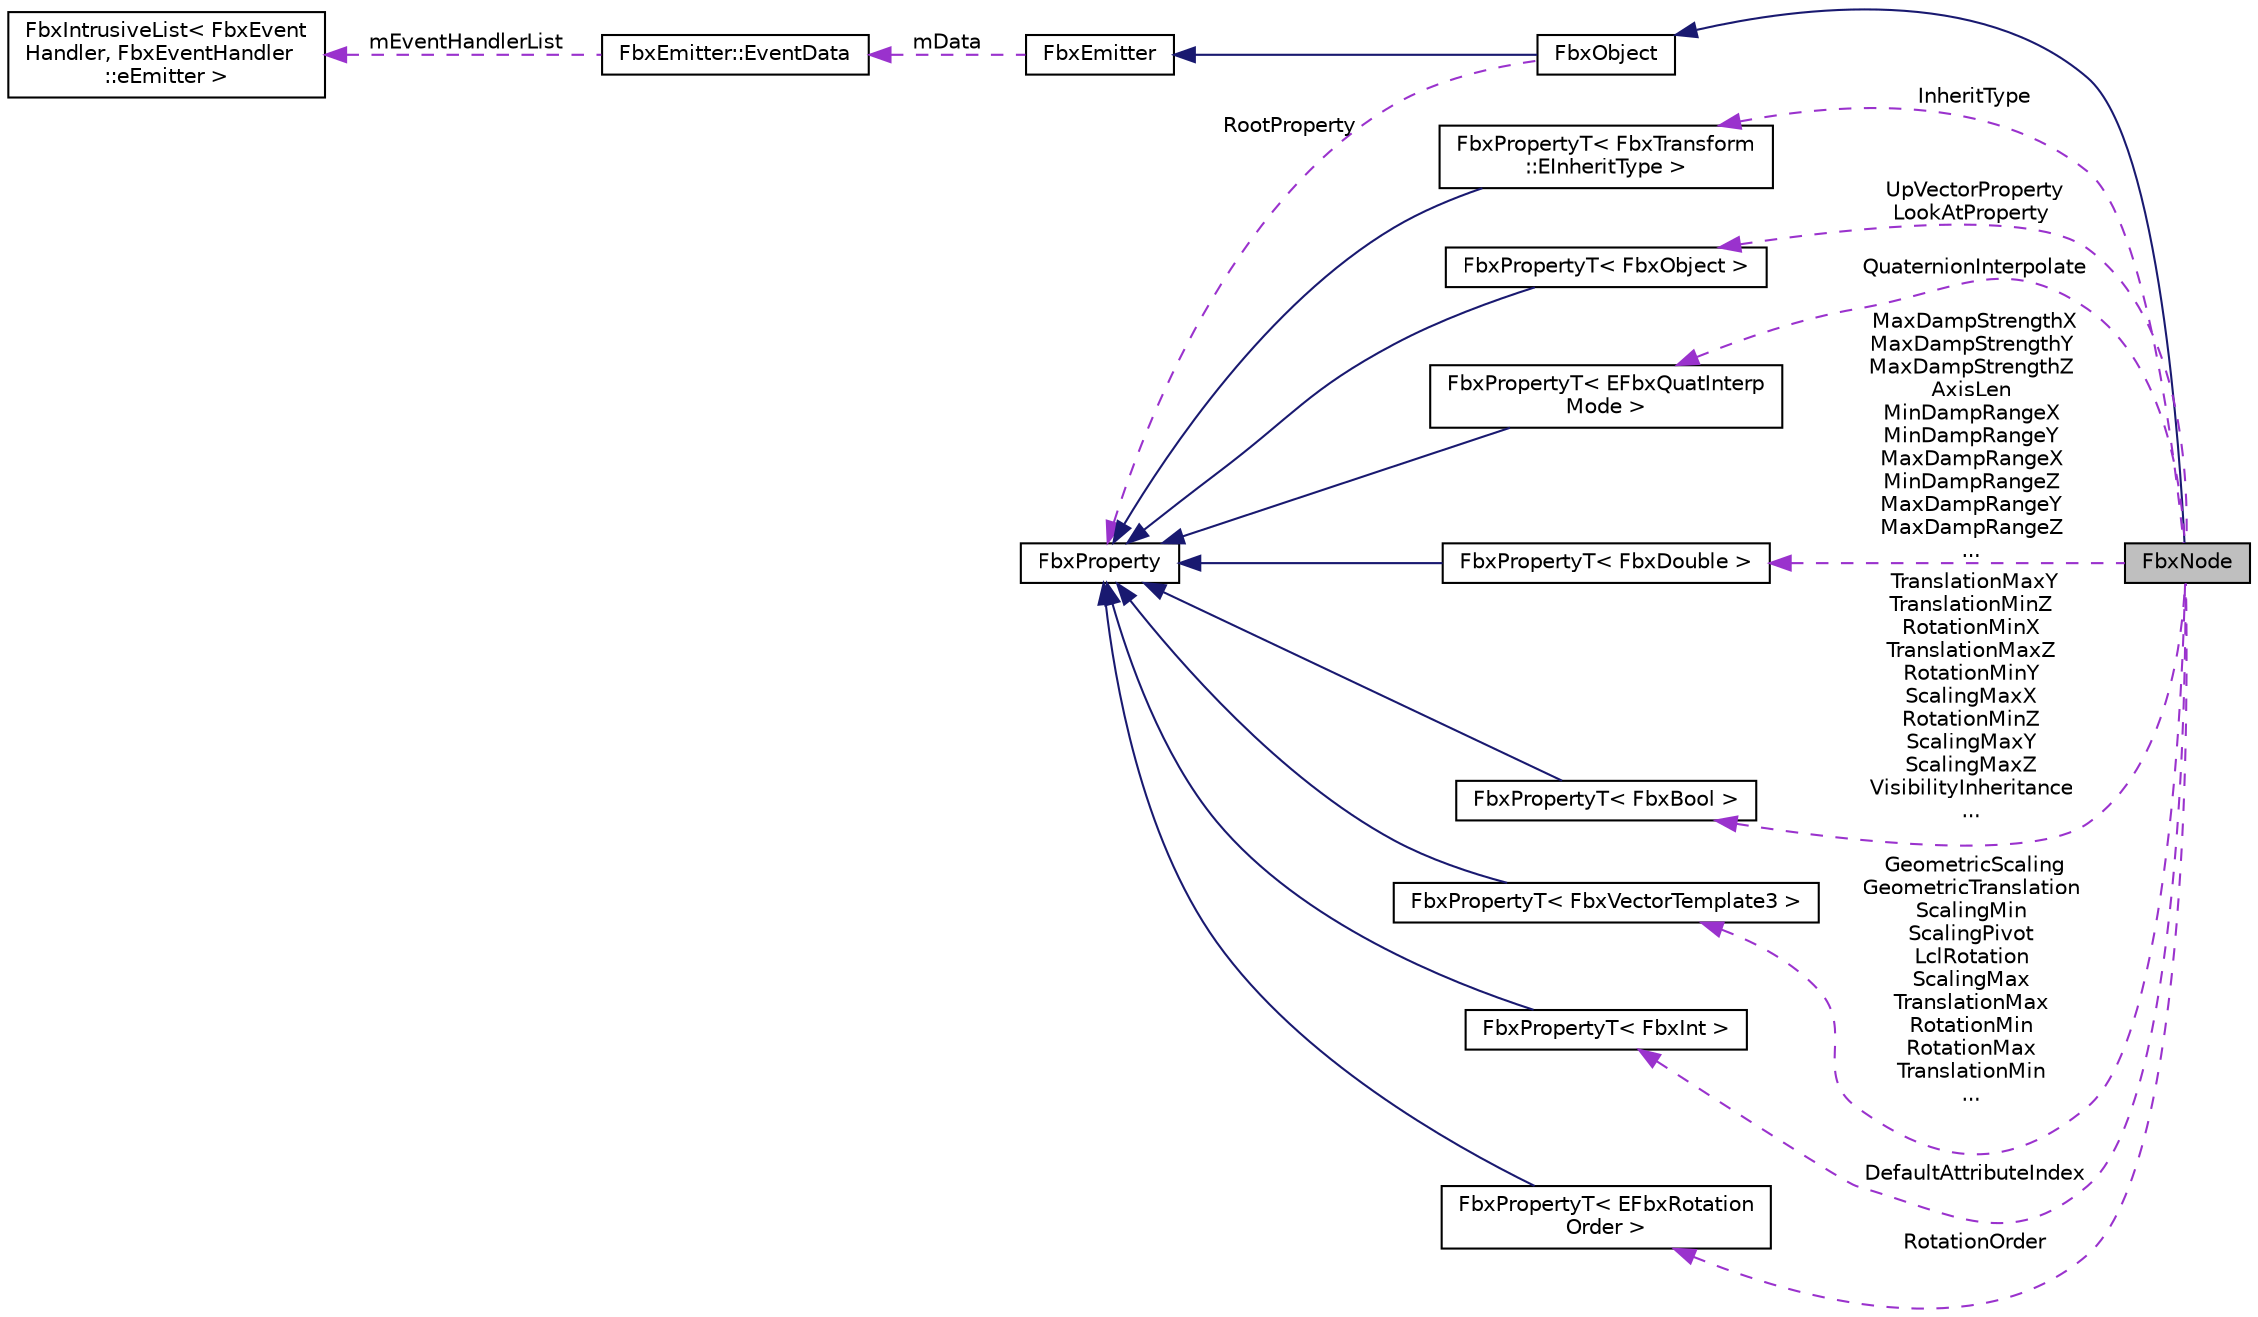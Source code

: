 digraph "FbxNode"
{
  edge [fontname="Helvetica",fontsize="10",labelfontname="Helvetica",labelfontsize="10"];
  node [fontname="Helvetica",fontsize="10",shape=record];
  rankdir="LR";
  Node3 [label="FbxNode",height=0.2,width=0.4,color="black", fillcolor="grey75", style="filled", fontcolor="black"];
  Node4 -> Node3 [dir="back",color="midnightblue",fontsize="10",style="solid"];
  Node4 [label="FbxObject",height=0.2,width=0.4,color="black", fillcolor="white", style="filled",URL="$class_fbx_object.html"];
  Node5 -> Node4 [dir="back",color="midnightblue",fontsize="10",style="solid"];
  Node5 [label="FbxEmitter",height=0.2,width=0.4,color="black", fillcolor="white", style="filled",URL="$class_fbx_emitter.html"];
  Node6 -> Node5 [dir="back",color="darkorchid3",fontsize="10",style="dashed",label=" mData" ];
  Node6 [label="FbxEmitter::EventData",height=0.2,width=0.4,color="black", fillcolor="white", style="filled",URL="$struct_fbx_emitter_1_1_event_data.html"];
  Node7 -> Node6 [dir="back",color="darkorchid3",fontsize="10",style="dashed",label=" mEventHandlerList" ];
  Node7 [label="FbxIntrusiveList\< FbxEvent\lHandler, FbxEventHandler\l::eEmitter \>",height=0.2,width=0.4,color="black", fillcolor="white", style="filled",URL="$class_fbx_intrusive_list.html"];
  Node8 -> Node4 [dir="back",color="darkorchid3",fontsize="10",style="dashed",label=" RootProperty" ];
  Node8 [label="FbxProperty",height=0.2,width=0.4,color="black", fillcolor="white", style="filled",URL="$class_fbx_property.html",tooltip="Class to hold user properties. "];
  Node9 -> Node3 [dir="back",color="darkorchid3",fontsize="10",style="dashed",label=" InheritType" ];
  Node9 [label="FbxPropertyT\< FbxTransform\l::EInheritType \>",height=0.2,width=0.4,color="black", fillcolor="white", style="filled",URL="$class_fbx_property_t.html"];
  Node8 -> Node9 [dir="back",color="midnightblue",fontsize="10",style="solid"];
  Node10 -> Node3 [dir="back",color="darkorchid3",fontsize="10",style="dashed",label=" UpVectorProperty\nLookAtProperty" ];
  Node10 [label="FbxPropertyT\< FbxObject \>",height=0.2,width=0.4,color="black", fillcolor="white", style="filled",URL="$class_fbx_property_t.html"];
  Node8 -> Node10 [dir="back",color="midnightblue",fontsize="10",style="solid"];
  Node11 -> Node3 [dir="back",color="darkorchid3",fontsize="10",style="dashed",label=" QuaternionInterpolate" ];
  Node11 [label="FbxPropertyT\< EFbxQuatInterp\lMode \>",height=0.2,width=0.4,color="black", fillcolor="white", style="filled",URL="$class_fbx_property_t.html"];
  Node8 -> Node11 [dir="back",color="midnightblue",fontsize="10",style="solid"];
  Node12 -> Node3 [dir="back",color="darkorchid3",fontsize="10",style="dashed",label=" MaxDampStrengthX\nMaxDampStrengthY\nMaxDampStrengthZ\nAxisLen\nMinDampRangeX\nMinDampRangeY\nMaxDampRangeX\nMinDampRangeZ\nMaxDampRangeY\nMaxDampRangeZ\n..." ];
  Node12 [label="FbxPropertyT\< FbxDouble \>",height=0.2,width=0.4,color="black", fillcolor="white", style="filled",URL="$class_fbx_property_t.html"];
  Node8 -> Node12 [dir="back",color="midnightblue",fontsize="10",style="solid"];
  Node13 -> Node3 [dir="back",color="darkorchid3",fontsize="10",style="dashed",label=" TranslationMaxY\nTranslationMinZ\nRotationMinX\nTranslationMaxZ\nRotationMinY\nScalingMaxX\nRotationMinZ\nScalingMaxY\nScalingMaxZ\nVisibilityInheritance\n..." ];
  Node13 [label="FbxPropertyT\< FbxBool \>",height=0.2,width=0.4,color="black", fillcolor="white", style="filled",URL="$class_fbx_property_t.html"];
  Node8 -> Node13 [dir="back",color="midnightblue",fontsize="10",style="solid"];
  Node14 -> Node3 [dir="back",color="darkorchid3",fontsize="10",style="dashed",label=" GeometricScaling\nGeometricTranslation\nScalingMin\nScalingPivot\nLclRotation\nScalingMax\nTranslationMax\nRotationMin\nRotationMax\nTranslationMin\n..." ];
  Node14 [label="FbxPropertyT\< FbxVectorTemplate3 \>",height=0.2,width=0.4,color="black", fillcolor="white", style="filled",URL="$class_fbx_property_t.html"];
  Node8 -> Node14 [dir="back",color="midnightblue",fontsize="10",style="solid"];
  Node15 -> Node3 [dir="back",color="darkorchid3",fontsize="10",style="dashed",label=" DefaultAttributeIndex" ];
  Node15 [label="FbxPropertyT\< FbxInt \>",height=0.2,width=0.4,color="black", fillcolor="white", style="filled",URL="$class_fbx_property_t.html"];
  Node8 -> Node15 [dir="back",color="midnightblue",fontsize="10",style="solid"];
  Node16 -> Node3 [dir="back",color="darkorchid3",fontsize="10",style="dashed",label=" RotationOrder" ];
  Node16 [label="FbxPropertyT\< EFbxRotation\lOrder \>",height=0.2,width=0.4,color="black", fillcolor="white", style="filled",URL="$class_fbx_property_t.html"];
  Node8 -> Node16 [dir="back",color="midnightblue",fontsize="10",style="solid"];
}
